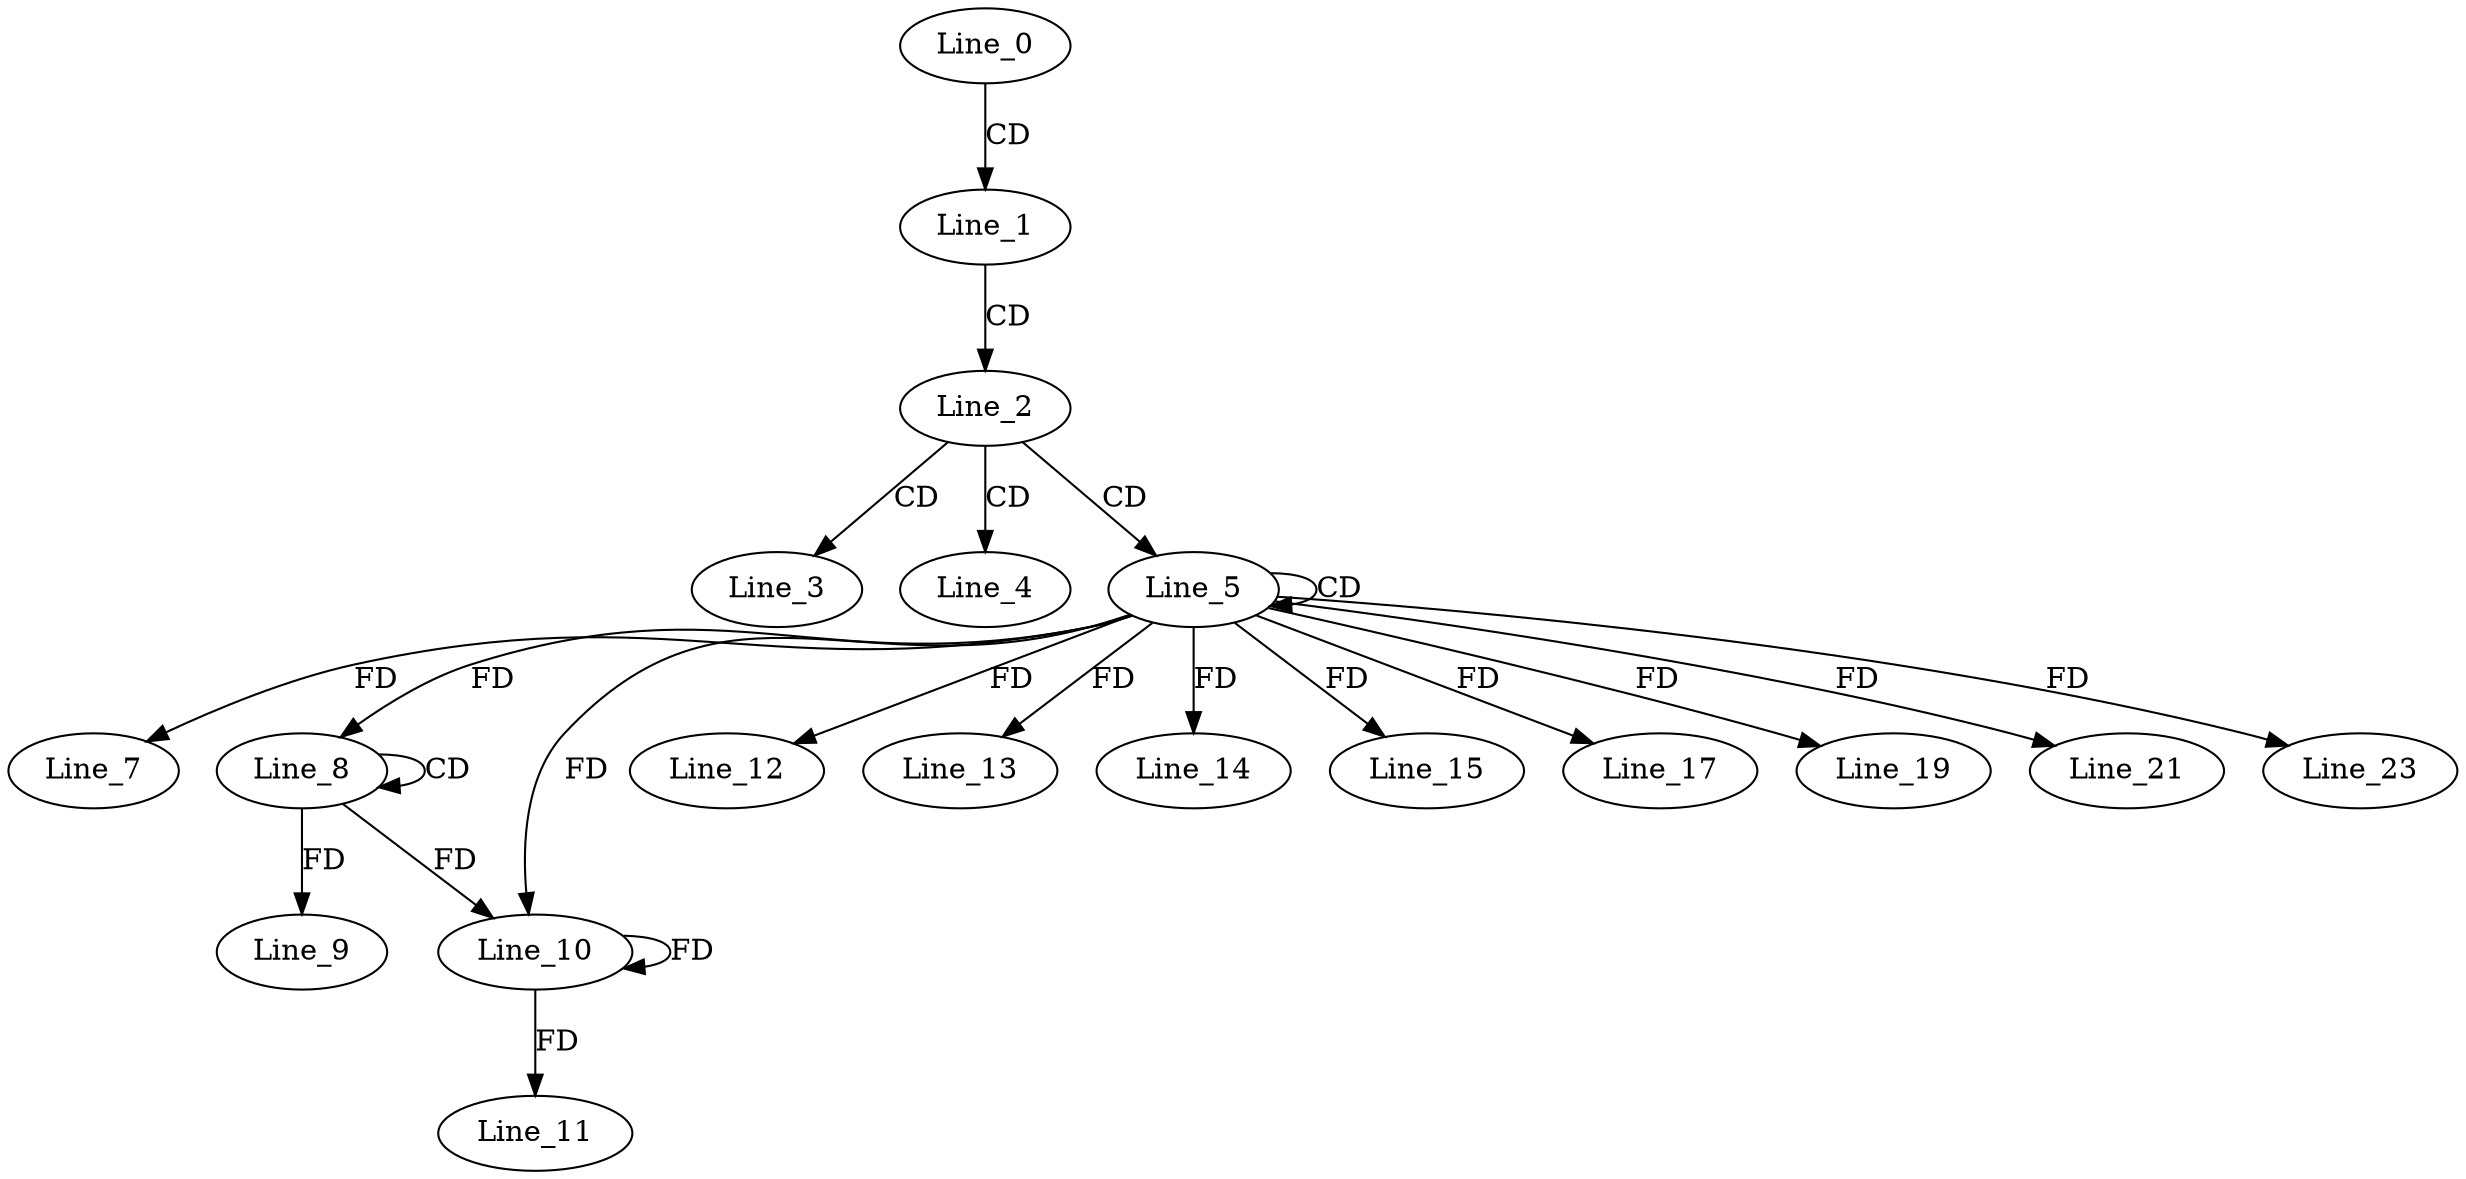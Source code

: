 digraph G {
  Line_0;
  Line_1;
  Line_2;
  Line_3;
  Line_4;
  Line_5;
  Line_5;
  Line_7;
  Line_8;
  Line_8;
  Line_9;
  Line_10;
  Line_10;
  Line_11;
  Line_12;
  Line_13;
  Line_14;
  Line_15;
  Line_17;
  Line_19;
  Line_21;
  Line_23;
  Line_0 -> Line_1 [ label="CD" ];
  Line_1 -> Line_2 [ label="CD" ];
  Line_2 -> Line_3 [ label="CD" ];
  Line_2 -> Line_4 [ label="CD" ];
  Line_2 -> Line_5 [ label="CD" ];
  Line_5 -> Line_5 [ label="CD" ];
  Line_5 -> Line_7 [ label="FD" ];
  Line_8 -> Line_8 [ label="CD" ];
  Line_5 -> Line_8 [ label="FD" ];
  Line_8 -> Line_9 [ label="FD" ];
  Line_8 -> Line_10 [ label="FD" ];
  Line_10 -> Line_10 [ label="FD" ];
  Line_5 -> Line_10 [ label="FD" ];
  Line_10 -> Line_11 [ label="FD" ];
  Line_5 -> Line_12 [ label="FD" ];
  Line_5 -> Line_13 [ label="FD" ];
  Line_5 -> Line_14 [ label="FD" ];
  Line_5 -> Line_15 [ label="FD" ];
  Line_5 -> Line_17 [ label="FD" ];
  Line_5 -> Line_19 [ label="FD" ];
  Line_5 -> Line_21 [ label="FD" ];
  Line_5 -> Line_23 [ label="FD" ];
}
